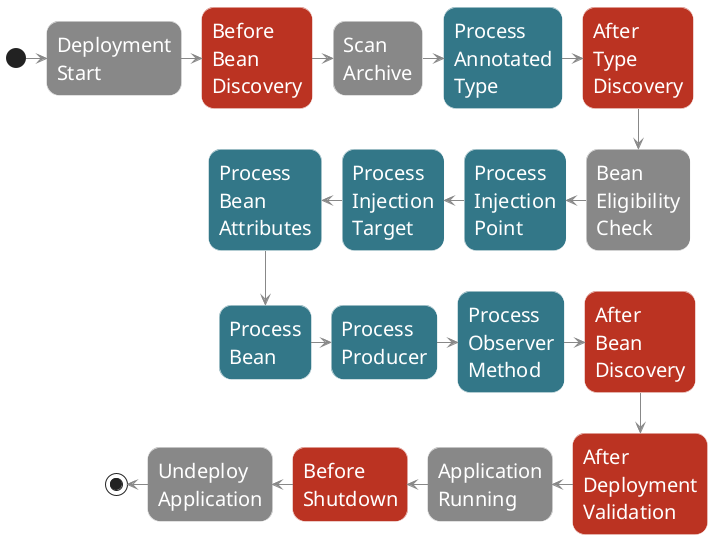 @startuml

skinparam shadowing false
skinparam backgroundColor transparent
skinparam defaultFontName Consolas

skinparam activity {
  BackgroundColor #337788
  BackgroundColor<< Internal >> #888888
  BackgroundColor<< Once >> #BB3322
  ArrowColor #888888
  BarColor #888888
  BorderColor White
  FontName Consolas
  FontColor White
  FontSize 20
}

(*) -right-> "Deployment\nStart" << Internal >>
-right-> "Before\nBean\nDiscovery" << Once >>
-right-> "Scan\nArchive" << Internal >>
-right-> "Process\nAnnotated\nType"
-right-> "After\nType\nDiscovery" << Once >>
-down-> "Bean\nEligibility\nCheck" << Internal >>
-left-> "Process\nInjection\nPoint"
-left-> "Process\nInjection\nTarget"
-left-> "Process\nBean\nAttributes"
-down-> "Process\nBean"
-right-> "Process\nProducer"
-right-> "Process\nObserver\nMethod"
-right-> "After\nBean\nDiscovery" << Once >>
-down-> "After\nDeployment\nValidation" << Once >>
-left-> "Application\nRunning" << Internal >>
-left-> "Before\nShutdown" << Once >>
-left-> "Undeploy\nApplication" << Internal >>
-left-> (*)

@enduml